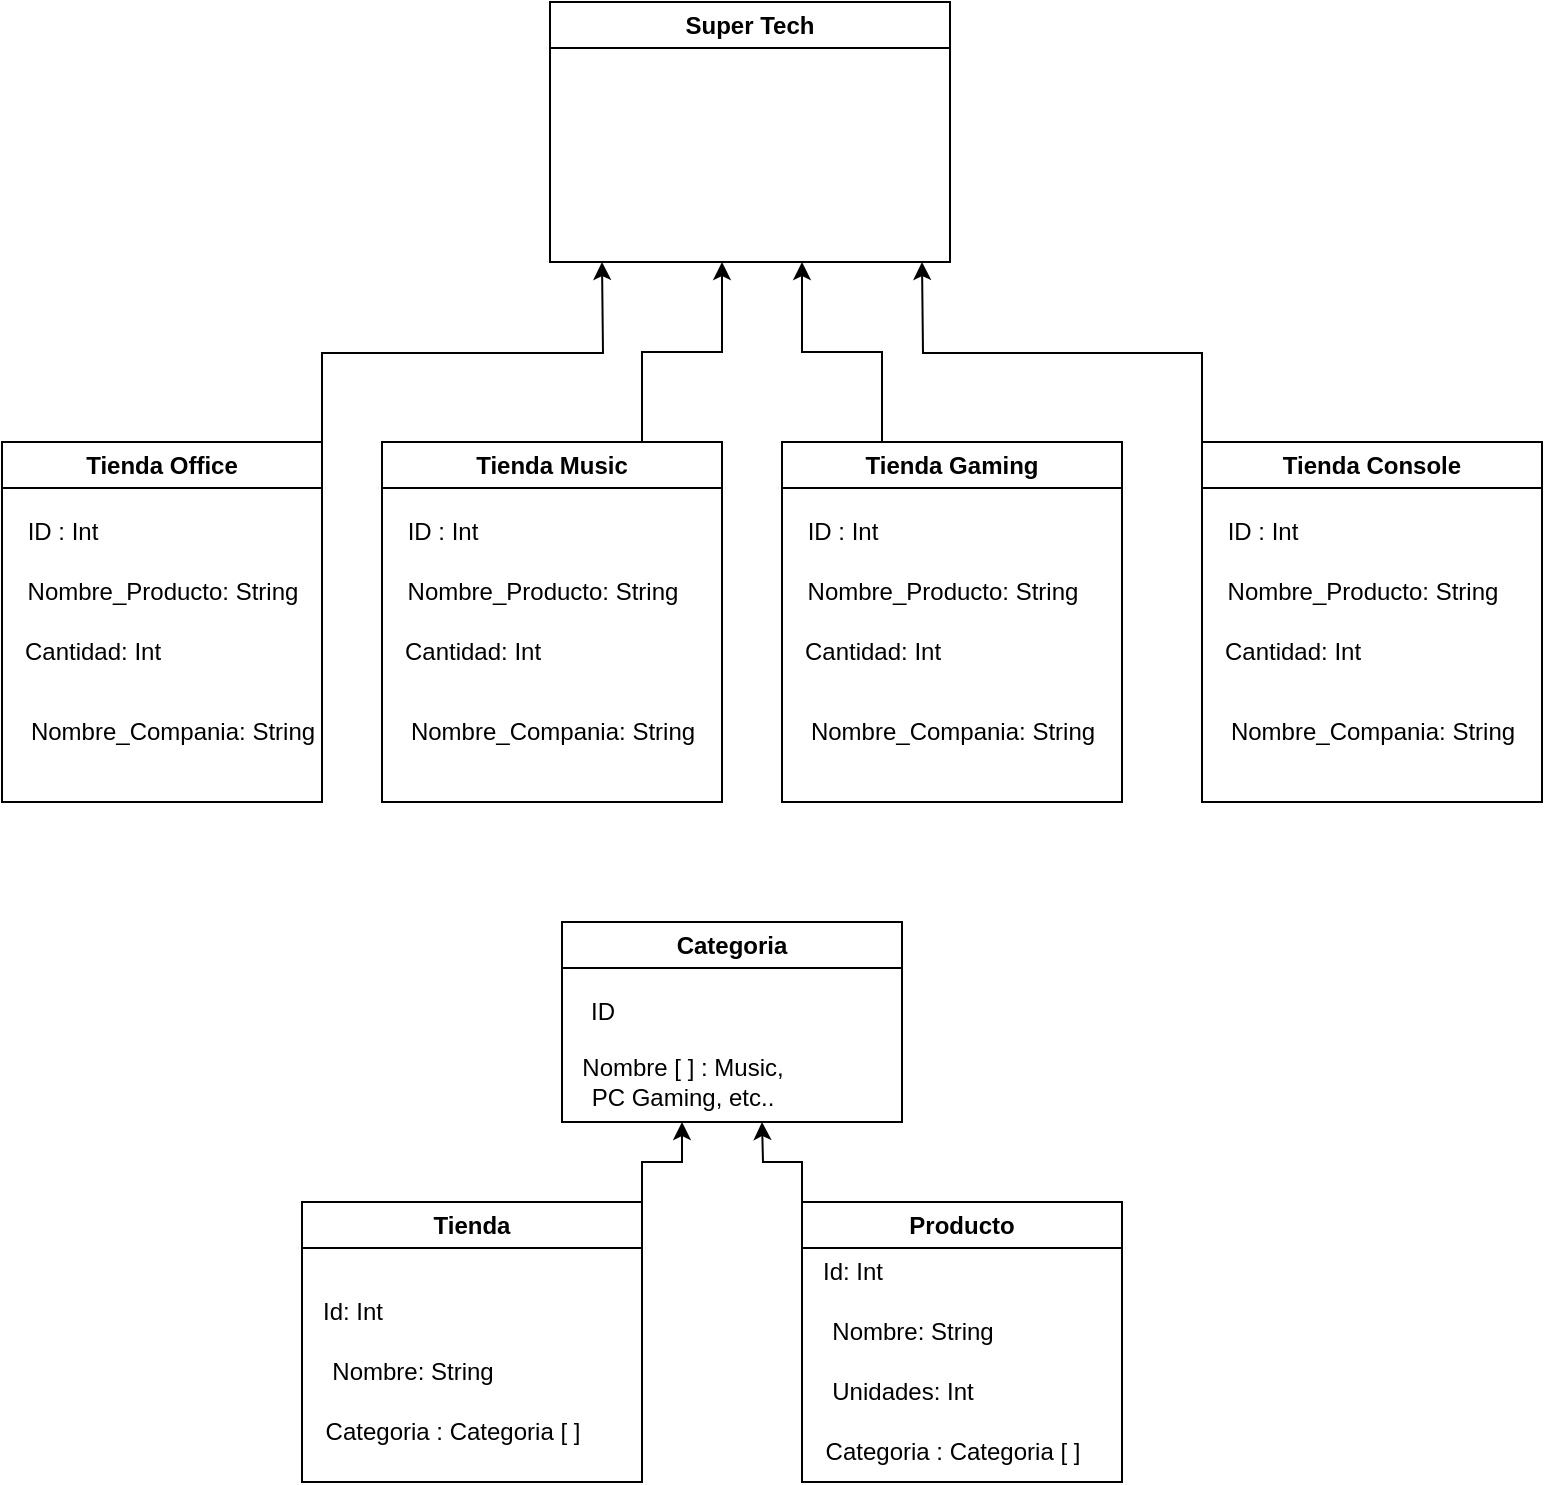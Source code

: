 <mxfile version="20.8.23" type="device"><diagram name="Página-1" id="ME0bL-3qVm1sZvUHUk8I"><mxGraphModel dx="312" dy="606" grid="1" gridSize="10" guides="1" tooltips="1" connect="1" arrows="1" fold="1" page="1" pageScale="1" pageWidth="827" pageHeight="1169" math="0" shadow="0"><root><mxCell id="0"/><mxCell id="1" parent="0"/><mxCell id="ItCOjT7LS4eKHgvSKky5-15" value="Super Tech" style="swimlane;whiteSpace=wrap;html=1;" vertex="1" parent="1"><mxGeometry x="314" y="120" width="200" height="130" as="geometry"/></mxCell><mxCell id="ItCOjT7LS4eKHgvSKky5-48" style="edgeStyle=orthogonalEdgeStyle;rounded=0;orthogonalLoop=1;jettySize=auto;html=1;exitX=1;exitY=0;exitDx=0;exitDy=0;" edge="1" parent="1" source="ItCOjT7LS4eKHgvSKky5-16"><mxGeometry relative="1" as="geometry"><mxPoint x="340" y="250" as="targetPoint"/></mxGeometry></mxCell><mxCell id="ItCOjT7LS4eKHgvSKky5-16" value="Tienda Office" style="swimlane;whiteSpace=wrap;html=1;" vertex="1" parent="1"><mxGeometry x="40" y="340" width="160" height="180" as="geometry"/></mxCell><mxCell id="ItCOjT7LS4eKHgvSKky5-20" value="ID : Int" style="text;html=1;align=center;verticalAlign=middle;resizable=0;points=[];autosize=1;strokeColor=none;fillColor=none;" vertex="1" parent="ItCOjT7LS4eKHgvSKky5-16"><mxGeometry y="30" width="60" height="30" as="geometry"/></mxCell><mxCell id="ItCOjT7LS4eKHgvSKky5-23" value="Nombre_Producto: String" style="text;html=1;align=center;verticalAlign=middle;resizable=0;points=[];autosize=1;strokeColor=none;fillColor=none;" vertex="1" parent="ItCOjT7LS4eKHgvSKky5-16"><mxGeometry y="60" width="160" height="30" as="geometry"/></mxCell><mxCell id="ItCOjT7LS4eKHgvSKky5-24" value="Cantidad: Int" style="text;html=1;align=center;verticalAlign=middle;resizable=0;points=[];autosize=1;strokeColor=none;fillColor=none;" vertex="1" parent="ItCOjT7LS4eKHgvSKky5-16"><mxGeometry y="90" width="90" height="30" as="geometry"/></mxCell><mxCell id="ItCOjT7LS4eKHgvSKky5-25" value="Nombre_Compania: String" style="text;html=1;align=center;verticalAlign=middle;resizable=0;points=[];autosize=1;strokeColor=none;fillColor=none;" vertex="1" parent="ItCOjT7LS4eKHgvSKky5-16"><mxGeometry y="130" width="170" height="30" as="geometry"/></mxCell><mxCell id="ItCOjT7LS4eKHgvSKky5-51" style="edgeStyle=orthogonalEdgeStyle;rounded=0;orthogonalLoop=1;jettySize=auto;html=1;exitX=0;exitY=0;exitDx=0;exitDy=0;" edge="1" parent="1" source="ItCOjT7LS4eKHgvSKky5-17"><mxGeometry relative="1" as="geometry"><mxPoint x="500" y="250" as="targetPoint"/></mxGeometry></mxCell><mxCell id="ItCOjT7LS4eKHgvSKky5-17" value="Tienda Console" style="swimlane;whiteSpace=wrap;html=1;" vertex="1" parent="1"><mxGeometry x="640" y="340" width="170" height="180" as="geometry"/></mxCell><mxCell id="ItCOjT7LS4eKHgvSKky5-43" value="ID : Int" style="text;html=1;align=center;verticalAlign=middle;resizable=0;points=[];autosize=1;strokeColor=none;fillColor=none;" vertex="1" parent="ItCOjT7LS4eKHgvSKky5-17"><mxGeometry y="30" width="60" height="30" as="geometry"/></mxCell><mxCell id="ItCOjT7LS4eKHgvSKky5-44" value="Nombre_Producto: String" style="text;html=1;align=center;verticalAlign=middle;resizable=0;points=[];autosize=1;strokeColor=none;fillColor=none;" vertex="1" parent="ItCOjT7LS4eKHgvSKky5-17"><mxGeometry y="60" width="160" height="30" as="geometry"/></mxCell><mxCell id="ItCOjT7LS4eKHgvSKky5-45" value="Cantidad: Int" style="text;html=1;align=center;verticalAlign=middle;resizable=0;points=[];autosize=1;strokeColor=none;fillColor=none;" vertex="1" parent="ItCOjT7LS4eKHgvSKky5-17"><mxGeometry y="90" width="90" height="30" as="geometry"/></mxCell><mxCell id="ItCOjT7LS4eKHgvSKky5-46" value="Nombre_Compania: String" style="text;html=1;align=center;verticalAlign=middle;resizable=0;points=[];autosize=1;strokeColor=none;fillColor=none;" vertex="1" parent="ItCOjT7LS4eKHgvSKky5-17"><mxGeometry y="130" width="170" height="30" as="geometry"/></mxCell><mxCell id="ItCOjT7LS4eKHgvSKky5-50" style="edgeStyle=orthogonalEdgeStyle;rounded=0;orthogonalLoop=1;jettySize=auto;html=1;exitX=0.25;exitY=0;exitDx=0;exitDy=0;" edge="1" parent="1" source="ItCOjT7LS4eKHgvSKky5-18"><mxGeometry relative="1" as="geometry"><mxPoint x="440" y="250" as="targetPoint"/><Array as="points"><mxPoint x="480" y="340"/><mxPoint x="480" y="295"/><mxPoint x="440" y="295"/></Array></mxGeometry></mxCell><mxCell id="ItCOjT7LS4eKHgvSKky5-18" value="Tienda Gaming" style="swimlane;whiteSpace=wrap;html=1;" vertex="1" parent="1"><mxGeometry x="430" y="340" width="170" height="180" as="geometry"/></mxCell><mxCell id="ItCOjT7LS4eKHgvSKky5-39" value="ID : Int" style="text;html=1;align=center;verticalAlign=middle;resizable=0;points=[];autosize=1;strokeColor=none;fillColor=none;" vertex="1" parent="ItCOjT7LS4eKHgvSKky5-18"><mxGeometry y="30" width="60" height="30" as="geometry"/></mxCell><mxCell id="ItCOjT7LS4eKHgvSKky5-40" value="Nombre_Producto: String" style="text;html=1;align=center;verticalAlign=middle;resizable=0;points=[];autosize=1;strokeColor=none;fillColor=none;" vertex="1" parent="ItCOjT7LS4eKHgvSKky5-18"><mxGeometry y="60" width="160" height="30" as="geometry"/></mxCell><mxCell id="ItCOjT7LS4eKHgvSKky5-41" value="Cantidad: Int" style="text;html=1;align=center;verticalAlign=middle;resizable=0;points=[];autosize=1;strokeColor=none;fillColor=none;" vertex="1" parent="ItCOjT7LS4eKHgvSKky5-18"><mxGeometry y="90" width="90" height="30" as="geometry"/></mxCell><mxCell id="ItCOjT7LS4eKHgvSKky5-42" value="Nombre_Compania: String" style="text;html=1;align=center;verticalAlign=middle;resizable=0;points=[];autosize=1;strokeColor=none;fillColor=none;" vertex="1" parent="ItCOjT7LS4eKHgvSKky5-18"><mxGeometry y="130" width="170" height="30" as="geometry"/></mxCell><mxCell id="ItCOjT7LS4eKHgvSKky5-49" style="edgeStyle=orthogonalEdgeStyle;rounded=0;orthogonalLoop=1;jettySize=auto;html=1;exitX=0.75;exitY=0;exitDx=0;exitDy=0;" edge="1" parent="1" source="ItCOjT7LS4eKHgvSKky5-19"><mxGeometry relative="1" as="geometry"><mxPoint x="400" y="250" as="targetPoint"/><Array as="points"><mxPoint x="360" y="340"/><mxPoint x="360" y="295"/><mxPoint x="400" y="295"/></Array></mxGeometry></mxCell><mxCell id="ItCOjT7LS4eKHgvSKky5-19" value="Tienda Music" style="swimlane;whiteSpace=wrap;html=1;" vertex="1" parent="1"><mxGeometry x="230" y="340" width="170" height="180" as="geometry"/></mxCell><mxCell id="ItCOjT7LS4eKHgvSKky5-27" value="ID : Int" style="text;html=1;align=center;verticalAlign=middle;resizable=0;points=[];autosize=1;strokeColor=none;fillColor=none;" vertex="1" parent="ItCOjT7LS4eKHgvSKky5-19"><mxGeometry y="30" width="60" height="30" as="geometry"/></mxCell><mxCell id="ItCOjT7LS4eKHgvSKky5-28" value="Nombre_Producto: String" style="text;html=1;align=center;verticalAlign=middle;resizable=0;points=[];autosize=1;strokeColor=none;fillColor=none;" vertex="1" parent="ItCOjT7LS4eKHgvSKky5-19"><mxGeometry y="60" width="160" height="30" as="geometry"/></mxCell><mxCell id="ItCOjT7LS4eKHgvSKky5-29" value="Cantidad: Int" style="text;html=1;align=center;verticalAlign=middle;resizable=0;points=[];autosize=1;strokeColor=none;fillColor=none;" vertex="1" parent="ItCOjT7LS4eKHgvSKky5-19"><mxGeometry y="90" width="90" height="30" as="geometry"/></mxCell><mxCell id="ItCOjT7LS4eKHgvSKky5-30" value="Nombre_Compania: String" style="text;html=1;align=center;verticalAlign=middle;resizable=0;points=[];autosize=1;strokeColor=none;fillColor=none;" vertex="1" parent="ItCOjT7LS4eKHgvSKky5-19"><mxGeometry y="130" width="170" height="30" as="geometry"/></mxCell><mxCell id="ItCOjT7LS4eKHgvSKky5-52" value="Categoria" style="swimlane;whiteSpace=wrap;html=1;" vertex="1" parent="1"><mxGeometry x="320" y="580" width="170" height="100" as="geometry"/></mxCell><mxCell id="ItCOjT7LS4eKHgvSKky5-53" value="ID" style="text;html=1;align=center;verticalAlign=middle;resizable=0;points=[];autosize=1;strokeColor=none;fillColor=none;" vertex="1" parent="ItCOjT7LS4eKHgvSKky5-52"><mxGeometry y="30" width="40" height="30" as="geometry"/></mxCell><mxCell id="ItCOjT7LS4eKHgvSKky5-54" value="Nombre [ ] : Music, &lt;br&gt;PC Gaming, etc.." style="text;html=1;align=center;verticalAlign=middle;resizable=0;points=[];autosize=1;strokeColor=none;fillColor=none;" vertex="1" parent="ItCOjT7LS4eKHgvSKky5-52"><mxGeometry y="60" width="120" height="40" as="geometry"/></mxCell><mxCell id="ItCOjT7LS4eKHgvSKky5-58" style="edgeStyle=orthogonalEdgeStyle;rounded=0;orthogonalLoop=1;jettySize=auto;html=1;exitX=1;exitY=0;exitDx=0;exitDy=0;" edge="1" parent="1" source="ItCOjT7LS4eKHgvSKky5-55" target="ItCOjT7LS4eKHgvSKky5-54"><mxGeometry relative="1" as="geometry"/></mxCell><mxCell id="ItCOjT7LS4eKHgvSKky5-55" value="Tienda" style="swimlane;whiteSpace=wrap;html=1;" vertex="1" parent="1"><mxGeometry x="190" y="720" width="170" height="140" as="geometry"/></mxCell><mxCell id="ItCOjT7LS4eKHgvSKky5-59" value="Id: Int" style="text;html=1;align=center;verticalAlign=middle;resizable=0;points=[];autosize=1;strokeColor=none;fillColor=none;" vertex="1" parent="ItCOjT7LS4eKHgvSKky5-55"><mxGeometry y="40" width="50" height="30" as="geometry"/></mxCell><mxCell id="ItCOjT7LS4eKHgvSKky5-60" value="Nombre: String" style="text;html=1;align=center;verticalAlign=middle;resizable=0;points=[];autosize=1;strokeColor=none;fillColor=none;" vertex="1" parent="ItCOjT7LS4eKHgvSKky5-55"><mxGeometry y="70" width="110" height="30" as="geometry"/></mxCell><mxCell id="ItCOjT7LS4eKHgvSKky5-61" value="Categoria : Categoria [ ]" style="text;html=1;align=center;verticalAlign=middle;resizable=0;points=[];autosize=1;strokeColor=none;fillColor=none;" vertex="1" parent="ItCOjT7LS4eKHgvSKky5-55"><mxGeometry y="100" width="150" height="30" as="geometry"/></mxCell><mxCell id="ItCOjT7LS4eKHgvSKky5-57" style="edgeStyle=orthogonalEdgeStyle;rounded=0;orthogonalLoop=1;jettySize=auto;html=1;exitX=0;exitY=0;exitDx=0;exitDy=0;" edge="1" parent="1" source="ItCOjT7LS4eKHgvSKky5-56"><mxGeometry relative="1" as="geometry"><mxPoint x="420" y="680" as="targetPoint"/></mxGeometry></mxCell><mxCell id="ItCOjT7LS4eKHgvSKky5-56" value="Producto" style="swimlane;whiteSpace=wrap;html=1;" vertex="1" parent="1"><mxGeometry x="440" y="720" width="160" height="140" as="geometry"/></mxCell><mxCell id="ItCOjT7LS4eKHgvSKky5-62" value="Id: Int" style="text;html=1;align=center;verticalAlign=middle;resizable=0;points=[];autosize=1;strokeColor=none;fillColor=none;" vertex="1" parent="ItCOjT7LS4eKHgvSKky5-56"><mxGeometry y="20" width="50" height="30" as="geometry"/></mxCell><mxCell id="ItCOjT7LS4eKHgvSKky5-63" value="Nombre: String" style="text;html=1;align=center;verticalAlign=middle;resizable=0;points=[];autosize=1;strokeColor=none;fillColor=none;" vertex="1" parent="ItCOjT7LS4eKHgvSKky5-56"><mxGeometry y="50" width="110" height="30" as="geometry"/></mxCell><mxCell id="ItCOjT7LS4eKHgvSKky5-64" value="Unidades: Int" style="text;html=1;align=center;verticalAlign=middle;resizable=0;points=[];autosize=1;strokeColor=none;fillColor=none;" vertex="1" parent="ItCOjT7LS4eKHgvSKky5-56"><mxGeometry y="80" width="100" height="30" as="geometry"/></mxCell><mxCell id="ItCOjT7LS4eKHgvSKky5-65" value="Categoria : Categoria [ ]" style="text;html=1;align=center;verticalAlign=middle;resizable=0;points=[];autosize=1;strokeColor=none;fillColor=none;" vertex="1" parent="ItCOjT7LS4eKHgvSKky5-56"><mxGeometry y="110" width="150" height="30" as="geometry"/></mxCell></root></mxGraphModel></diagram></mxfile>